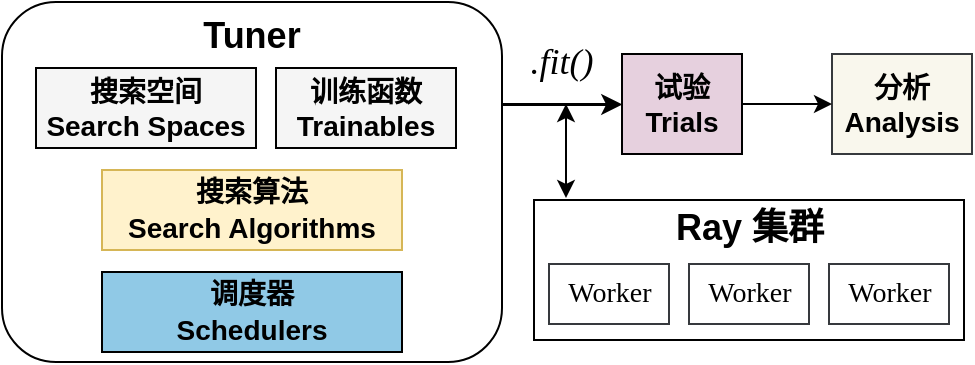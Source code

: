 <mxfile version="22.1.18" type="device">
  <diagram name="第 1 页" id="h8rwq9ufL6PdJ1_a1v9s">
    <mxGraphModel dx="2060" dy="1104" grid="1" gridSize="10" guides="1" tooltips="1" connect="1" arrows="1" fold="1" page="1" pageScale="1" pageWidth="827" pageHeight="1169" math="0" shadow="0">
      <root>
        <mxCell id="0" />
        <mxCell id="1" parent="0" />
        <mxCell id="TgKUCdB6j5SSfg02TZcx-23" value="" style="rounded=0;whiteSpace=wrap;html=1;fillColor=none;" vertex="1" parent="1">
          <mxGeometry x="371" y="458" width="215" height="70" as="geometry" />
        </mxCell>
        <mxCell id="TgKUCdB6j5SSfg02TZcx-2" value="" style="rounded=1;whiteSpace=wrap;html=1;fillColor=none;" vertex="1" parent="1">
          <mxGeometry x="105" y="359" width="250" height="180" as="geometry" />
        </mxCell>
        <mxCell id="TgKUCdB6j5SSfg02TZcx-3" value="&lt;span style=&quot;font-size: 18px;&quot;&gt;&lt;b&gt;Ray 集群&lt;/b&gt;&lt;/span&gt;" style="text;html=1;strokeColor=none;fillColor=none;align=center;verticalAlign=middle;whiteSpace=wrap;rounded=0;" vertex="1" parent="1">
          <mxGeometry x="438.5" y="457" width="80" height="30" as="geometry" />
        </mxCell>
        <mxCell id="TgKUCdB6j5SSfg02TZcx-4" value="&lt;font&gt;&lt;span style=&quot;font-style: normal; font-size: 14px;&quot;&gt;&lt;b&gt;搜索空间&lt;br&gt;Search Spaces&lt;br&gt;&lt;/b&gt;&lt;/span&gt;&lt;/font&gt;" style="rounded=0;whiteSpace=wrap;html=1;fillColor=#F5F5F5;fontFamily=Helvetica;fontStyle=2" vertex="1" parent="1">
          <mxGeometry x="122" y="392" width="110" height="40" as="geometry" />
        </mxCell>
        <mxCell id="TgKUCdB6j5SSfg02TZcx-5" value="&lt;span style=&quot;font-size: 14px; font-style: normal;&quot;&gt;&lt;font face=&quot;Helvetica&quot;&gt;&lt;b&gt;搜索算法&lt;br&gt;Search Algorithms&lt;br&gt;&lt;/b&gt;&lt;/font&gt;&lt;/span&gt;" style="rounded=0;whiteSpace=wrap;html=1;fillColor=#fff2cc;fontFamily=Garamond;fontStyle=2;strokeColor=#d6b656;" vertex="1" parent="1">
          <mxGeometry x="155" y="443" width="150" height="40" as="geometry" />
        </mxCell>
        <mxCell id="TgKUCdB6j5SSfg02TZcx-7" value="&lt;span style=&quot;font-size: 14px;&quot;&gt;&lt;span style=&quot;font-style: normal;&quot;&gt;&lt;font face=&quot;Helvetica&quot;&gt;&lt;b&gt;调度器&lt;br&gt;Schedulers&lt;/b&gt;&lt;/font&gt;&lt;/span&gt;&lt;br&gt;&lt;/span&gt;" style="rounded=0;whiteSpace=wrap;html=1;fillColor=#90C9E6;fontFamily=Garamond;fontStyle=2" vertex="1" parent="1">
          <mxGeometry x="155" y="494" width="150" height="40" as="geometry" />
        </mxCell>
        <mxCell id="TgKUCdB6j5SSfg02TZcx-8" value="&lt;b style=&quot;border-color: var(--border-color); font-size: 14px;&quot;&gt;试验&lt;br style=&quot;border-color: var(--border-color);&quot;&gt;Trials&lt;/b&gt;" style="rounded=0;whiteSpace=wrap;html=1;fillColor=#E6D0DE;" vertex="1" parent="1">
          <mxGeometry x="415" y="385" width="60" height="50" as="geometry" />
        </mxCell>
        <mxCell id="TgKUCdB6j5SSfg02TZcx-9" value="" style="endArrow=classic;html=1;rounded=0;exitX=1;exitY=0.5;exitDx=0;exitDy=0;entryX=0;entryY=0.5;entryDx=0;entryDy=0;entryPerimeter=0;strokeWidth=1.5;" edge="1" parent="1" target="TgKUCdB6j5SSfg02TZcx-8">
          <mxGeometry width="50" height="50" relative="1" as="geometry">
            <mxPoint x="355" y="410" as="sourcePoint" />
            <mxPoint x="490" y="241" as="targetPoint" />
          </mxGeometry>
        </mxCell>
        <mxCell id="TgKUCdB6j5SSfg02TZcx-10" value="&lt;font face=&quot;Garamond&quot; style=&quot;font-size: 18px;&quot;&gt;&lt;i&gt;.fit()&lt;/i&gt;&lt;/font&gt;" style="text;html=1;strokeColor=none;fillColor=none;align=center;verticalAlign=middle;whiteSpace=wrap;rounded=0;strokeWidth=1.5;" vertex="1" parent="1">
          <mxGeometry x="355" y="374" width="60" height="30" as="geometry" />
        </mxCell>
        <mxCell id="TgKUCdB6j5SSfg02TZcx-11" value="&lt;b style=&quot;font-size: 14px;&quot;&gt;&lt;br&gt;&lt;/b&gt;" style="text;html=1;strokeColor=none;fillColor=none;align=center;verticalAlign=middle;whiteSpace=wrap;rounded=0;fontSize=18;" vertex="1" parent="1">
          <mxGeometry x="530" y="410" width="60" height="30" as="geometry" />
        </mxCell>
        <mxCell id="TgKUCdB6j5SSfg02TZcx-15" value="&lt;font face=&quot;Helvetica&quot;&gt;&lt;span style=&quot;font-style: normal; font-size: 14px;&quot;&gt;&lt;b&gt;训练函数&lt;br&gt;Trainables&lt;/b&gt;&lt;/span&gt;&lt;/font&gt;" style="rounded=0;whiteSpace=wrap;html=1;fillColor=#F5F5F5;fontFamily=Garamond;fontStyle=2" vertex="1" parent="1">
          <mxGeometry x="242" y="392" width="90" height="40" as="geometry" />
        </mxCell>
        <mxCell id="TgKUCdB6j5SSfg02TZcx-16" value="&lt;b style=&quot;border-color: var(--border-color); font-size: 14px;&quot;&gt;分析&lt;br style=&quot;border-color: var(--border-color);&quot;&gt;Analysis&lt;br&gt;&lt;/b&gt;" style="rounded=0;whiteSpace=wrap;html=1;fillColor=#f9f7ed;strokeColor=#36393d;" vertex="1" parent="1">
          <mxGeometry x="520" y="385" width="70" height="50" as="geometry" />
        </mxCell>
        <mxCell id="TgKUCdB6j5SSfg02TZcx-17" value="" style="endArrow=classic;html=1;rounded=0;exitX=1;exitY=0.5;exitDx=0;exitDy=0;entryX=0;entryY=0.5;entryDx=0;entryDy=0;" edge="1" parent="1" source="TgKUCdB6j5SSfg02TZcx-8" target="TgKUCdB6j5SSfg02TZcx-16">
          <mxGeometry width="50" height="50" relative="1" as="geometry">
            <mxPoint x="480" y="291" as="sourcePoint" />
            <mxPoint x="530" y="241" as="targetPoint" />
          </mxGeometry>
        </mxCell>
        <mxCell id="TgKUCdB6j5SSfg02TZcx-18" value="Worker" style="rounded=0;whiteSpace=wrap;html=1;fontSize=14;fillColor=none;strokeColor=#36393d;fontFamily=Times New Roman;" vertex="1" parent="1">
          <mxGeometry x="378.5" y="490" width="60" height="30" as="geometry" />
        </mxCell>
        <mxCell id="TgKUCdB6j5SSfg02TZcx-21" value="Worker" style="rounded=0;whiteSpace=wrap;html=1;fontSize=14;fillColor=none;strokeColor=#36393d;fontFamily=Times New Roman;" vertex="1" parent="1">
          <mxGeometry x="448.5" y="490" width="60" height="30" as="geometry" />
        </mxCell>
        <mxCell id="TgKUCdB6j5SSfg02TZcx-22" value="Worker" style="rounded=0;whiteSpace=wrap;html=1;fontSize=14;fillColor=none;strokeColor=#36393d;fontFamily=Times New Roman;" vertex="1" parent="1">
          <mxGeometry x="518.5" y="490" width="60" height="30" as="geometry" />
        </mxCell>
        <mxCell id="TgKUCdB6j5SSfg02TZcx-25" value="" style="endArrow=classic;startArrow=classic;html=1;rounded=0;" edge="1" parent="1">
          <mxGeometry width="50" height="50" relative="1" as="geometry">
            <mxPoint x="387" y="457" as="sourcePoint" />
            <mxPoint x="387" y="410" as="targetPoint" />
          </mxGeometry>
        </mxCell>
        <mxCell id="TgKUCdB6j5SSfg02TZcx-26" value="&lt;span style=&quot;font-size: 18px;&quot;&gt;&lt;b&gt;Tuner&lt;/b&gt;&lt;/span&gt;" style="text;html=1;strokeColor=none;fillColor=none;align=center;verticalAlign=middle;whiteSpace=wrap;rounded=0;" vertex="1" parent="1">
          <mxGeometry x="190" y="361" width="80" height="30" as="geometry" />
        </mxCell>
      </root>
    </mxGraphModel>
  </diagram>
</mxfile>

